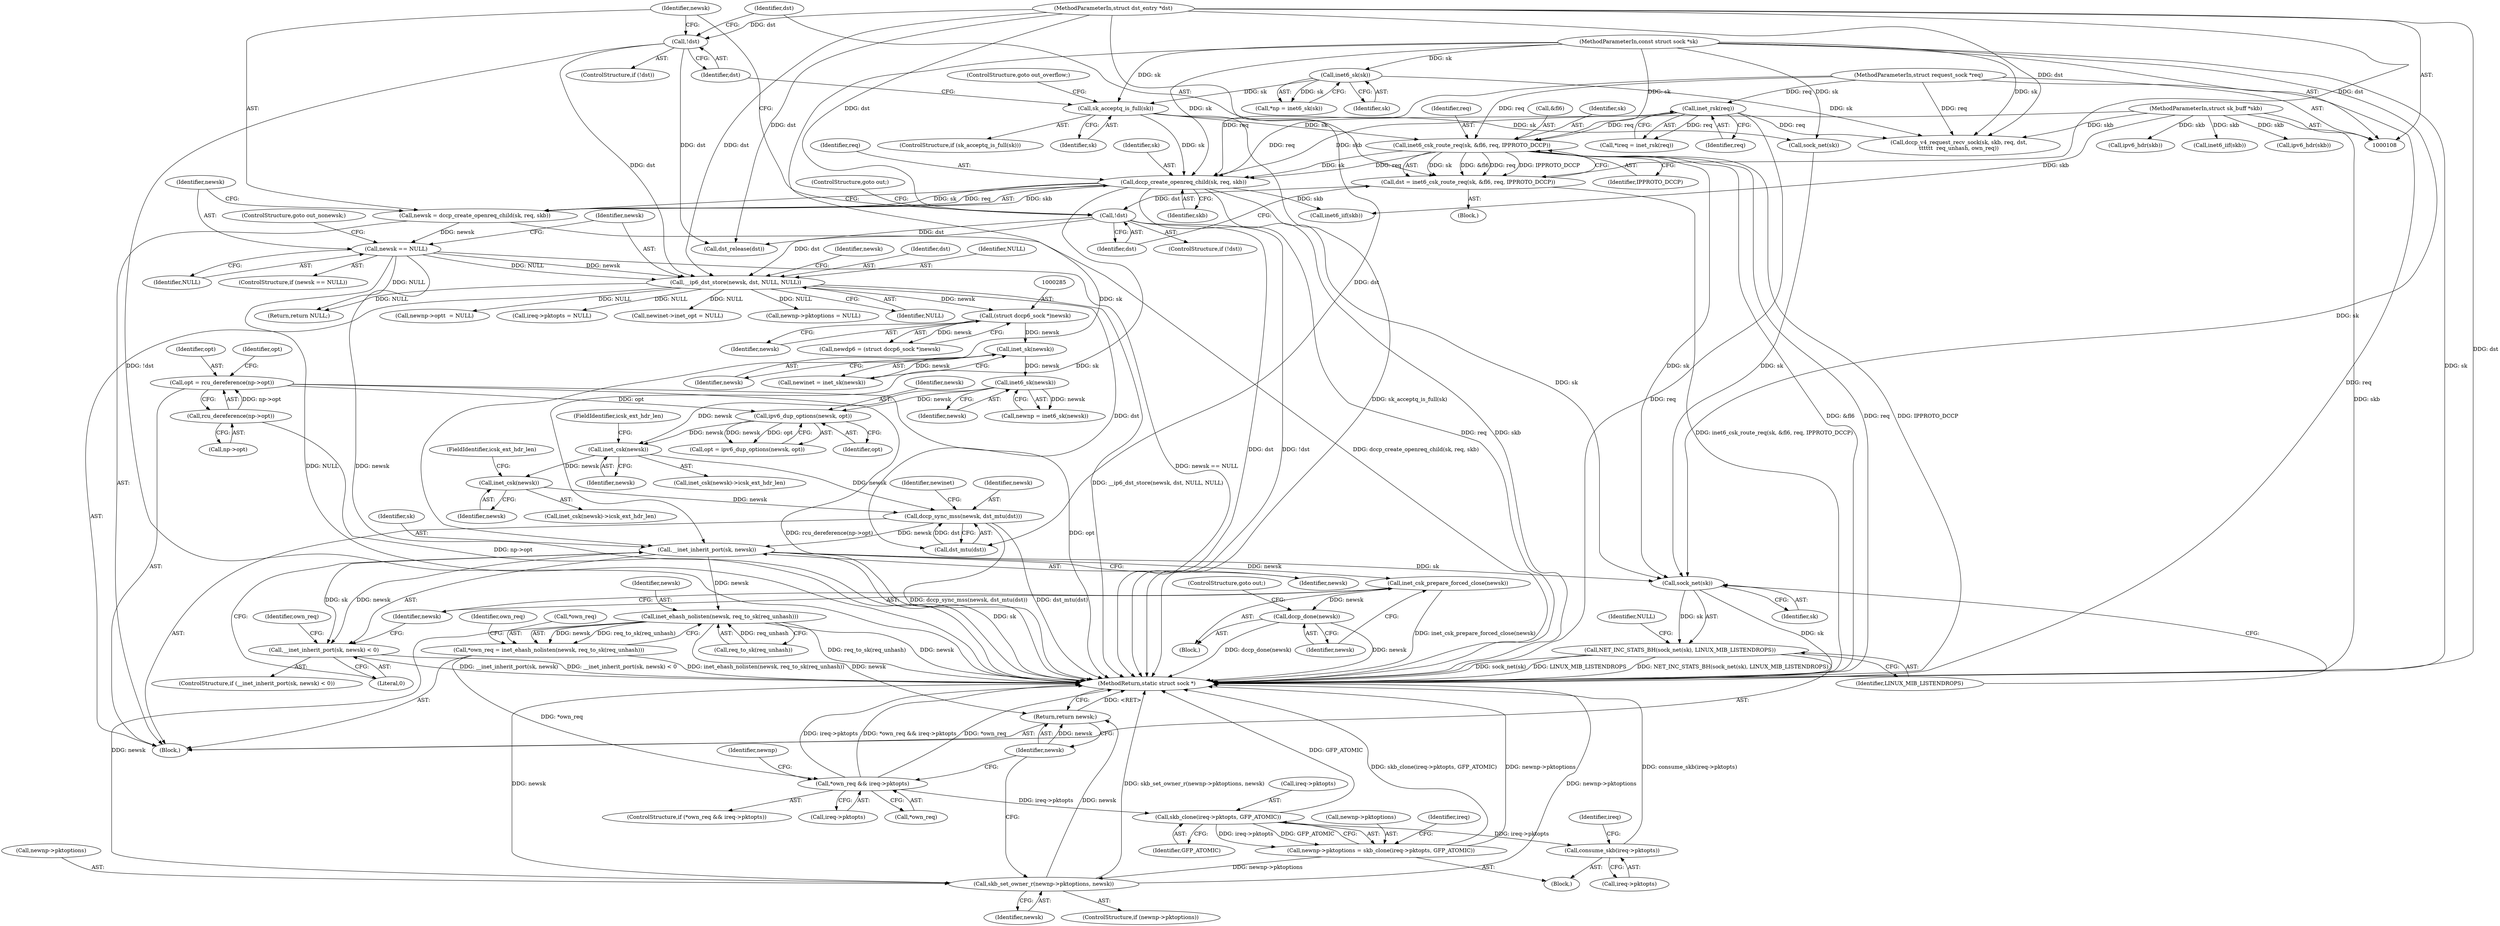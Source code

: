 digraph "0_linux_45f6fad84cc305103b28d73482b344d7f5b76f39_0@pointer" {
"1000405" [label="(Call,inet_csk(newsk))"];
"1000397" [label="(Call,inet_csk(newsk))"];
"1000387" [label="(Call,ipv6_dup_options(newsk, opt))"];
"1000301" [label="(Call,inet6_sk(newsk))"];
"1000289" [label="(Call,inet_sk(newsk))"];
"1000284" [label="(Call,(struct dccp6_sock *)newsk)"];
"1000263" [label="(Call,__ip6_dst_store(newsk, dst, NULL, NULL))"];
"1000259" [label="(Call,newsk == NULL)"];
"1000252" [label="(Call,newsk = dccp_create_openreq_child(sk, req, skb))"];
"1000254" [label="(Call,dccp_create_openreq_child(sk, req, skb))"];
"1000232" [label="(Call,sk_acceptq_is_full(sk))"];
"1000125" [label="(Call,inet6_sk(sk))"];
"1000109" [label="(MethodParameterIn,const struct sock *sk)"];
"1000242" [label="(Call,inet6_csk_route_req(sk, &fl6, req, IPPROTO_DCCP))"];
"1000119" [label="(Call,inet_rsk(req))"];
"1000111" [label="(MethodParameterIn,struct request_sock *req)"];
"1000110" [label="(MethodParameterIn,struct sk_buff *skb)"];
"1000236" [label="(Call,!dst)"];
"1000112" [label="(MethodParameterIn,struct dst_entry *dst)"];
"1000249" [label="(Call,!dst)"];
"1000240" [label="(Call,dst = inet6_csk_route_req(sk, &fl6, req, IPPROTO_DCCP))"];
"1000376" [label="(Call,opt = rcu_dereference(np->opt))"];
"1000378" [label="(Call,rcu_dereference(np->opt))"];
"1000415" [label="(Call,dccp_sync_mss(newsk, dst_mtu(dst)))"];
"1000435" [label="(Call,__inet_inherit_port(sk, newsk))"];
"1000434" [label="(Call,__inet_inherit_port(sk, newsk) < 0)"];
"1000440" [label="(Call,inet_csk_prepare_forced_close(newsk))"];
"1000442" [label="(Call,dccp_done(newsk))"];
"1000448" [label="(Call,inet_ehash_nolisten(newsk, req_to_sk(req_unhash)))"];
"1000445" [label="(Call,*own_req = inet_ehash_nolisten(newsk, req_to_sk(req_unhash)))"];
"1000453" [label="(Call,*own_req && ireq->pktopts)"];
"1000464" [label="(Call,skb_clone(ireq->pktopts, GFP_ATOMIC))"];
"1000460" [label="(Call,newnp->pktoptions = skb_clone(ireq->pktopts, GFP_ATOMIC))"];
"1000482" [label="(Call,skb_set_owner_r(newnp->pktoptions, newsk))"];
"1000487" [label="(Return,return newsk;)"];
"1000469" [label="(Call,consume_skb(ireq->pktopts))"];
"1000499" [label="(Call,sock_net(sk))"];
"1000498" [label="(Call,NET_INC_STATS_BH(sock_net(sk), LINUX_MIB_LISTENDROPS))"];
"1000465" [label="(Call,ireq->pktopts)"];
"1000241" [label="(Identifier,dst)"];
"1000438" [label="(Literal,0)"];
"1000385" [label="(Call,opt = ipv6_dup_options(newsk, opt))"];
"1000388" [label="(Identifier,newsk)"];
"1000491" [label="(Call,sock_net(sk))"];
"1000443" [label="(Identifier,newsk)"];
"1000252" [label="(Call,newsk = dccp_create_openreq_child(sk, req, skb))"];
"1000416" [label="(Identifier,newsk)"];
"1000406" [label="(Identifier,newsk)"];
"1000264" [label="(Identifier,newsk)"];
"1000399" [label="(FieldIdentifier,icsk_ext_hdr_len)"];
"1000257" [label="(Identifier,skb)"];
"1000503" [label="(Identifier,NULL)"];
"1000357" [label="(Call,newnp->opt\t  = NULL)"];
"1000417" [label="(Call,dst_mtu(dst))"];
"1000250" [label="(Identifier,dst)"];
"1000442" [label="(Call,dccp_done(newsk))"];
"1000498" [label="(Call,NET_INC_STATS_BH(sock_net(sk), LINUX_MIB_LISTENDROPS))"];
"1000302" [label="(Identifier,newsk)"];
"1000213" [label="(Call,inet6_iif(skb))"];
"1000233" [label="(Identifier,sk)"];
"1000301" [label="(Call,inet6_sk(newsk))"];
"1000405" [label="(Call,inet_csk(newsk))"];
"1000473" [label="(Call,ireq->pktopts = NULL)"];
"1000260" [label="(Identifier,newsk)"];
"1000456" [label="(Call,ireq->pktopts)"];
"1000450" [label="(Call,req_to_sk(req_unhash))"];
"1000109" [label="(MethodParameterIn,const struct sock *sk)"];
"1000434" [label="(Call,__inet_inherit_port(sk, newsk) < 0)"];
"1000470" [label="(Call,ireq->pktopts)"];
"1000246" [label="(Identifier,req)"];
"1000404" [label="(Call,inet_csk(newsk)->icsk_ext_hdr_len)"];
"1000486" [label="(Identifier,newsk)"];
"1000270" [label="(Identifier,newsk)"];
"1000460" [label="(Call,newnp->pktoptions = skb_clone(ireq->pktopts, GFP_ATOMIC))"];
"1000258" [label="(ControlStructure,if (newsk == NULL))"];
"1000299" [label="(Call,newnp = inet6_sk(newsk))"];
"1000336" [label="(Call,newinet->inet_opt = NULL)"];
"1000265" [label="(Identifier,dst)"];
"1000366" [label="(Call,inet6_iif(skb))"];
"1000123" [label="(Call,*np = inet6_sk(sk))"];
"1000286" [label="(Identifier,newsk)"];
"1000253" [label="(Identifier,newsk)"];
"1000115" [label="(Block,)"];
"1000433" [label="(ControlStructure,if (__inet_inherit_port(sk, newsk) < 0))"];
"1000119" [label="(Call,inet_rsk(req))"];
"1000439" [label="(Block,)"];
"1000261" [label="(Identifier,NULL)"];
"1000120" [label="(Identifier,req)"];
"1000415" [label="(Call,dccp_sync_mss(newsk, dst_mtu(dst)))"];
"1000500" [label="(Identifier,sk)"];
"1000259" [label="(Call,newsk == NULL)"];
"1000117" [label="(Call,*ireq = inet_rsk(req))"];
"1000376" [label="(Call,opt = rcu_dereference(np->opt))"];
"1000235" [label="(ControlStructure,if (!dst))"];
"1000387" [label="(Call,ipv6_dup_options(newsk, opt))"];
"1000284" [label="(Call,(struct dccp6_sock *)newsk)"];
"1000352" [label="(Call,newnp->pktoptions = NULL)"];
"1000242" [label="(Call,inet6_csk_route_req(sk, &fl6, req, IPPROTO_DCCP))"];
"1000282" [label="(Call,newdp6 = (struct dccp6_sock *)newsk)"];
"1000437" [label="(Identifier,newsk)"];
"1000446" [label="(Call,*own_req)"];
"1000287" [label="(Call,newinet = inet_sk(newsk))"];
"1000232" [label="(Call,sk_acceptq_is_full(sk))"];
"1000396" [label="(Call,inet_csk(newsk)->icsk_ext_hdr_len)"];
"1000448" [label="(Call,inet_ehash_nolisten(newsk, req_to_sk(req_unhash)))"];
"1000444" [label="(ControlStructure,goto out;)"];
"1000379" [label="(Call,np->opt)"];
"1000459" [label="(Block,)"];
"1000263" [label="(Call,__ip6_dst_store(newsk, dst, NULL, NULL))"];
"1000267" [label="(Identifier,NULL)"];
"1000452" [label="(ControlStructure,if (*own_req && ireq->pktopts))"];
"1000440" [label="(Call,inet_csk_prepare_forced_close(newsk))"];
"1000254" [label="(Call,dccp_create_openreq_child(sk, req, skb))"];
"1000455" [label="(Identifier,own_req)"];
"1000488" [label="(Identifier,newsk)"];
"1000461" [label="(Call,newnp->pktoptions)"];
"1000499" [label="(Call,sock_net(sk))"];
"1000141" [label="(Call,dccp_v4_request_recv_sock(sk, skb, req, dst,\n\t\t\t\t\t\t  req_unhash, own_req))"];
"1000435" [label="(Call,__inet_inherit_port(sk, newsk))"];
"1000383" [label="(Identifier,opt)"];
"1000447" [label="(Identifier,own_req)"];
"1000377" [label="(Identifier,opt)"];
"1000110" [label="(MethodParameterIn,struct sk_buff *skb)"];
"1000266" [label="(Identifier,NULL)"];
"1000240" [label="(Call,dst = inet6_csk_route_req(sk, &fl6, req, IPPROTO_DCCP))"];
"1000441" [label="(Identifier,newsk)"];
"1000234" [label="(ControlStructure,goto out_overflow;)"];
"1000475" [label="(Identifier,ireq)"];
"1000126" [label="(Identifier,sk)"];
"1000248" [label="(ControlStructure,if (!dst))"];
"1000468" [label="(Identifier,GFP_ATOMIC)"];
"1000244" [label="(Call,&fl6)"];
"1000478" [label="(ControlStructure,if (newnp->pktoptions))"];
"1000407" [label="(FieldIdentifier,icsk_ext_hdr_len)"];
"1000290" [label="(Identifier,newsk)"];
"1000112" [label="(MethodParameterIn,struct dst_entry *dst)"];
"1000483" [label="(Call,newnp->pktoptions)"];
"1000502" [label="(Return,return NULL;)"];
"1000238" [label="(Block,)"];
"1000445" [label="(Call,*own_req = inet_ehash_nolisten(newsk, req_to_sk(req_unhash)))"];
"1000495" [label="(Call,dst_release(dst))"];
"1000471" [label="(Identifier,ireq)"];
"1000449" [label="(Identifier,newsk)"];
"1000262" [label="(ControlStructure,goto out_nonewsk;)"];
"1000255" [label="(Identifier,sk)"];
"1000464" [label="(Call,skb_clone(ireq->pktopts, GFP_ATOMIC))"];
"1000289" [label="(Call,inet_sk(newsk))"];
"1000378" [label="(Call,rcu_dereference(np->opt))"];
"1000220" [label="(Call,ipv6_hdr(skb))"];
"1000436" [label="(Identifier,sk)"];
"1000454" [label="(Call,*own_req)"];
"1000469" [label="(Call,consume_skb(ireq->pktopts))"];
"1000389" [label="(Identifier,opt)"];
"1000125" [label="(Call,inet6_sk(sk))"];
"1000247" [label="(Identifier,IPPROTO_DCCP)"];
"1000251" [label="(ControlStructure,goto out;)"];
"1000256" [label="(Identifier,req)"];
"1000453" [label="(Call,*own_req && ireq->pktopts)"];
"1000397" [label="(Call,inet_csk(newsk))"];
"1000236" [label="(Call,!dst)"];
"1000501" [label="(Identifier,LINUX_MIB_LISTENDROPS)"];
"1000249" [label="(Call,!dst)"];
"1000487" [label="(Return,return newsk;)"];
"1000111" [label="(MethodParameterIn,struct request_sock *req)"];
"1000231" [label="(ControlStructure,if (sk_acceptq_is_full(sk)))"];
"1000373" [label="(Call,ipv6_hdr(skb))"];
"1000237" [label="(Identifier,dst)"];
"1000482" [label="(Call,skb_set_owner_r(newnp->pktoptions, newsk))"];
"1000243" [label="(Identifier,sk)"];
"1000504" [label="(MethodReturn,static struct sock *)"];
"1000421" [label="(Identifier,newinet)"];
"1000398" [label="(Identifier,newsk)"];
"1000462" [label="(Identifier,newnp)"];
"1000405" -> "1000404"  [label="AST: "];
"1000405" -> "1000406"  [label="CFG: "];
"1000406" -> "1000405"  [label="AST: "];
"1000407" -> "1000405"  [label="CFG: "];
"1000397" -> "1000405"  [label="DDG: newsk"];
"1000405" -> "1000415"  [label="DDG: newsk"];
"1000397" -> "1000396"  [label="AST: "];
"1000397" -> "1000398"  [label="CFG: "];
"1000398" -> "1000397"  [label="AST: "];
"1000399" -> "1000397"  [label="CFG: "];
"1000387" -> "1000397"  [label="DDG: newsk"];
"1000301" -> "1000397"  [label="DDG: newsk"];
"1000397" -> "1000415"  [label="DDG: newsk"];
"1000387" -> "1000385"  [label="AST: "];
"1000387" -> "1000389"  [label="CFG: "];
"1000388" -> "1000387"  [label="AST: "];
"1000389" -> "1000387"  [label="AST: "];
"1000385" -> "1000387"  [label="CFG: "];
"1000387" -> "1000385"  [label="DDG: newsk"];
"1000387" -> "1000385"  [label="DDG: opt"];
"1000301" -> "1000387"  [label="DDG: newsk"];
"1000376" -> "1000387"  [label="DDG: opt"];
"1000301" -> "1000299"  [label="AST: "];
"1000301" -> "1000302"  [label="CFG: "];
"1000302" -> "1000301"  [label="AST: "];
"1000299" -> "1000301"  [label="CFG: "];
"1000301" -> "1000299"  [label="DDG: newsk"];
"1000289" -> "1000301"  [label="DDG: newsk"];
"1000289" -> "1000287"  [label="AST: "];
"1000289" -> "1000290"  [label="CFG: "];
"1000290" -> "1000289"  [label="AST: "];
"1000287" -> "1000289"  [label="CFG: "];
"1000289" -> "1000287"  [label="DDG: newsk"];
"1000284" -> "1000289"  [label="DDG: newsk"];
"1000284" -> "1000282"  [label="AST: "];
"1000284" -> "1000286"  [label="CFG: "];
"1000285" -> "1000284"  [label="AST: "];
"1000286" -> "1000284"  [label="AST: "];
"1000282" -> "1000284"  [label="CFG: "];
"1000284" -> "1000282"  [label="DDG: newsk"];
"1000263" -> "1000284"  [label="DDG: newsk"];
"1000263" -> "1000115"  [label="AST: "];
"1000263" -> "1000267"  [label="CFG: "];
"1000264" -> "1000263"  [label="AST: "];
"1000265" -> "1000263"  [label="AST: "];
"1000266" -> "1000263"  [label="AST: "];
"1000267" -> "1000263"  [label="AST: "];
"1000270" -> "1000263"  [label="CFG: "];
"1000263" -> "1000504"  [label="DDG: __ip6_dst_store(newsk, dst, NULL, NULL)"];
"1000259" -> "1000263"  [label="DDG: newsk"];
"1000259" -> "1000263"  [label="DDG: NULL"];
"1000236" -> "1000263"  [label="DDG: dst"];
"1000249" -> "1000263"  [label="DDG: dst"];
"1000112" -> "1000263"  [label="DDG: dst"];
"1000263" -> "1000336"  [label="DDG: NULL"];
"1000263" -> "1000352"  [label="DDG: NULL"];
"1000263" -> "1000357"  [label="DDG: NULL"];
"1000263" -> "1000417"  [label="DDG: dst"];
"1000263" -> "1000473"  [label="DDG: NULL"];
"1000263" -> "1000502"  [label="DDG: NULL"];
"1000259" -> "1000258"  [label="AST: "];
"1000259" -> "1000261"  [label="CFG: "];
"1000260" -> "1000259"  [label="AST: "];
"1000261" -> "1000259"  [label="AST: "];
"1000262" -> "1000259"  [label="CFG: "];
"1000264" -> "1000259"  [label="CFG: "];
"1000259" -> "1000504"  [label="DDG: newsk == NULL"];
"1000259" -> "1000504"  [label="DDG: newsk"];
"1000259" -> "1000504"  [label="DDG: NULL"];
"1000252" -> "1000259"  [label="DDG: newsk"];
"1000259" -> "1000502"  [label="DDG: NULL"];
"1000252" -> "1000115"  [label="AST: "];
"1000252" -> "1000254"  [label="CFG: "];
"1000253" -> "1000252"  [label="AST: "];
"1000254" -> "1000252"  [label="AST: "];
"1000260" -> "1000252"  [label="CFG: "];
"1000252" -> "1000504"  [label="DDG: dccp_create_openreq_child(sk, req, skb)"];
"1000254" -> "1000252"  [label="DDG: sk"];
"1000254" -> "1000252"  [label="DDG: req"];
"1000254" -> "1000252"  [label="DDG: skb"];
"1000254" -> "1000257"  [label="CFG: "];
"1000255" -> "1000254"  [label="AST: "];
"1000256" -> "1000254"  [label="AST: "];
"1000257" -> "1000254"  [label="AST: "];
"1000254" -> "1000504"  [label="DDG: skb"];
"1000254" -> "1000504"  [label="DDG: req"];
"1000232" -> "1000254"  [label="DDG: sk"];
"1000242" -> "1000254"  [label="DDG: sk"];
"1000242" -> "1000254"  [label="DDG: req"];
"1000109" -> "1000254"  [label="DDG: sk"];
"1000119" -> "1000254"  [label="DDG: req"];
"1000111" -> "1000254"  [label="DDG: req"];
"1000110" -> "1000254"  [label="DDG: skb"];
"1000254" -> "1000366"  [label="DDG: skb"];
"1000254" -> "1000435"  [label="DDG: sk"];
"1000254" -> "1000499"  [label="DDG: sk"];
"1000232" -> "1000231"  [label="AST: "];
"1000232" -> "1000233"  [label="CFG: "];
"1000233" -> "1000232"  [label="AST: "];
"1000234" -> "1000232"  [label="CFG: "];
"1000237" -> "1000232"  [label="CFG: "];
"1000232" -> "1000504"  [label="DDG: sk_acceptq_is_full(sk)"];
"1000125" -> "1000232"  [label="DDG: sk"];
"1000109" -> "1000232"  [label="DDG: sk"];
"1000232" -> "1000242"  [label="DDG: sk"];
"1000232" -> "1000491"  [label="DDG: sk"];
"1000125" -> "1000123"  [label="AST: "];
"1000125" -> "1000126"  [label="CFG: "];
"1000126" -> "1000125"  [label="AST: "];
"1000123" -> "1000125"  [label="CFG: "];
"1000125" -> "1000123"  [label="DDG: sk"];
"1000109" -> "1000125"  [label="DDG: sk"];
"1000125" -> "1000141"  [label="DDG: sk"];
"1000109" -> "1000108"  [label="AST: "];
"1000109" -> "1000504"  [label="DDG: sk"];
"1000109" -> "1000141"  [label="DDG: sk"];
"1000109" -> "1000242"  [label="DDG: sk"];
"1000109" -> "1000435"  [label="DDG: sk"];
"1000109" -> "1000491"  [label="DDG: sk"];
"1000109" -> "1000499"  [label="DDG: sk"];
"1000242" -> "1000240"  [label="AST: "];
"1000242" -> "1000247"  [label="CFG: "];
"1000243" -> "1000242"  [label="AST: "];
"1000244" -> "1000242"  [label="AST: "];
"1000246" -> "1000242"  [label="AST: "];
"1000247" -> "1000242"  [label="AST: "];
"1000240" -> "1000242"  [label="CFG: "];
"1000242" -> "1000504"  [label="DDG: &fl6"];
"1000242" -> "1000504"  [label="DDG: req"];
"1000242" -> "1000504"  [label="DDG: IPPROTO_DCCP"];
"1000242" -> "1000240"  [label="DDG: sk"];
"1000242" -> "1000240"  [label="DDG: &fl6"];
"1000242" -> "1000240"  [label="DDG: req"];
"1000242" -> "1000240"  [label="DDG: IPPROTO_DCCP"];
"1000119" -> "1000242"  [label="DDG: req"];
"1000111" -> "1000242"  [label="DDG: req"];
"1000242" -> "1000499"  [label="DDG: sk"];
"1000119" -> "1000117"  [label="AST: "];
"1000119" -> "1000120"  [label="CFG: "];
"1000120" -> "1000119"  [label="AST: "];
"1000117" -> "1000119"  [label="CFG: "];
"1000119" -> "1000504"  [label="DDG: req"];
"1000119" -> "1000117"  [label="DDG: req"];
"1000111" -> "1000119"  [label="DDG: req"];
"1000119" -> "1000141"  [label="DDG: req"];
"1000111" -> "1000108"  [label="AST: "];
"1000111" -> "1000504"  [label="DDG: req"];
"1000111" -> "1000141"  [label="DDG: req"];
"1000110" -> "1000108"  [label="AST: "];
"1000110" -> "1000504"  [label="DDG: skb"];
"1000110" -> "1000141"  [label="DDG: skb"];
"1000110" -> "1000213"  [label="DDG: skb"];
"1000110" -> "1000220"  [label="DDG: skb"];
"1000110" -> "1000366"  [label="DDG: skb"];
"1000110" -> "1000373"  [label="DDG: skb"];
"1000236" -> "1000235"  [label="AST: "];
"1000236" -> "1000237"  [label="CFG: "];
"1000237" -> "1000236"  [label="AST: "];
"1000241" -> "1000236"  [label="CFG: "];
"1000253" -> "1000236"  [label="CFG: "];
"1000236" -> "1000504"  [label="DDG: !dst"];
"1000112" -> "1000236"  [label="DDG: dst"];
"1000236" -> "1000495"  [label="DDG: dst"];
"1000112" -> "1000108"  [label="AST: "];
"1000112" -> "1000504"  [label="DDG: dst"];
"1000112" -> "1000141"  [label="DDG: dst"];
"1000112" -> "1000240"  [label="DDG: dst"];
"1000112" -> "1000249"  [label="DDG: dst"];
"1000112" -> "1000417"  [label="DDG: dst"];
"1000112" -> "1000495"  [label="DDG: dst"];
"1000249" -> "1000248"  [label="AST: "];
"1000249" -> "1000250"  [label="CFG: "];
"1000250" -> "1000249"  [label="AST: "];
"1000251" -> "1000249"  [label="CFG: "];
"1000253" -> "1000249"  [label="CFG: "];
"1000249" -> "1000504"  [label="DDG: dst"];
"1000249" -> "1000504"  [label="DDG: !dst"];
"1000240" -> "1000249"  [label="DDG: dst"];
"1000249" -> "1000495"  [label="DDG: dst"];
"1000240" -> "1000238"  [label="AST: "];
"1000241" -> "1000240"  [label="AST: "];
"1000250" -> "1000240"  [label="CFG: "];
"1000240" -> "1000504"  [label="DDG: inet6_csk_route_req(sk, &fl6, req, IPPROTO_DCCP)"];
"1000376" -> "1000115"  [label="AST: "];
"1000376" -> "1000378"  [label="CFG: "];
"1000377" -> "1000376"  [label="AST: "];
"1000378" -> "1000376"  [label="AST: "];
"1000383" -> "1000376"  [label="CFG: "];
"1000376" -> "1000504"  [label="DDG: opt"];
"1000376" -> "1000504"  [label="DDG: rcu_dereference(np->opt)"];
"1000378" -> "1000376"  [label="DDG: np->opt"];
"1000378" -> "1000379"  [label="CFG: "];
"1000379" -> "1000378"  [label="AST: "];
"1000378" -> "1000504"  [label="DDG: np->opt"];
"1000415" -> "1000115"  [label="AST: "];
"1000415" -> "1000417"  [label="CFG: "];
"1000416" -> "1000415"  [label="AST: "];
"1000417" -> "1000415"  [label="AST: "];
"1000421" -> "1000415"  [label="CFG: "];
"1000415" -> "1000504"  [label="DDG: dccp_sync_mss(newsk, dst_mtu(dst))"];
"1000415" -> "1000504"  [label="DDG: dst_mtu(dst)"];
"1000417" -> "1000415"  [label="DDG: dst"];
"1000415" -> "1000435"  [label="DDG: newsk"];
"1000435" -> "1000434"  [label="AST: "];
"1000435" -> "1000437"  [label="CFG: "];
"1000436" -> "1000435"  [label="AST: "];
"1000437" -> "1000435"  [label="AST: "];
"1000438" -> "1000435"  [label="CFG: "];
"1000435" -> "1000504"  [label="DDG: sk"];
"1000435" -> "1000434"  [label="DDG: sk"];
"1000435" -> "1000434"  [label="DDG: newsk"];
"1000435" -> "1000440"  [label="DDG: newsk"];
"1000435" -> "1000448"  [label="DDG: newsk"];
"1000435" -> "1000499"  [label="DDG: sk"];
"1000434" -> "1000433"  [label="AST: "];
"1000434" -> "1000438"  [label="CFG: "];
"1000438" -> "1000434"  [label="AST: "];
"1000441" -> "1000434"  [label="CFG: "];
"1000447" -> "1000434"  [label="CFG: "];
"1000434" -> "1000504"  [label="DDG: __inet_inherit_port(sk, newsk) < 0"];
"1000434" -> "1000504"  [label="DDG: __inet_inherit_port(sk, newsk)"];
"1000440" -> "1000439"  [label="AST: "];
"1000440" -> "1000441"  [label="CFG: "];
"1000441" -> "1000440"  [label="AST: "];
"1000443" -> "1000440"  [label="CFG: "];
"1000440" -> "1000504"  [label="DDG: inet_csk_prepare_forced_close(newsk)"];
"1000440" -> "1000442"  [label="DDG: newsk"];
"1000442" -> "1000439"  [label="AST: "];
"1000442" -> "1000443"  [label="CFG: "];
"1000443" -> "1000442"  [label="AST: "];
"1000444" -> "1000442"  [label="CFG: "];
"1000442" -> "1000504"  [label="DDG: dccp_done(newsk)"];
"1000442" -> "1000504"  [label="DDG: newsk"];
"1000448" -> "1000445"  [label="AST: "];
"1000448" -> "1000450"  [label="CFG: "];
"1000449" -> "1000448"  [label="AST: "];
"1000450" -> "1000448"  [label="AST: "];
"1000445" -> "1000448"  [label="CFG: "];
"1000448" -> "1000504"  [label="DDG: req_to_sk(req_unhash)"];
"1000448" -> "1000504"  [label="DDG: newsk"];
"1000448" -> "1000445"  [label="DDG: newsk"];
"1000448" -> "1000445"  [label="DDG: req_to_sk(req_unhash)"];
"1000450" -> "1000448"  [label="DDG: req_unhash"];
"1000448" -> "1000482"  [label="DDG: newsk"];
"1000448" -> "1000487"  [label="DDG: newsk"];
"1000445" -> "1000115"  [label="AST: "];
"1000446" -> "1000445"  [label="AST: "];
"1000455" -> "1000445"  [label="CFG: "];
"1000445" -> "1000504"  [label="DDG: inet_ehash_nolisten(newsk, req_to_sk(req_unhash))"];
"1000445" -> "1000453"  [label="DDG: *own_req"];
"1000453" -> "1000452"  [label="AST: "];
"1000453" -> "1000454"  [label="CFG: "];
"1000453" -> "1000456"  [label="CFG: "];
"1000454" -> "1000453"  [label="AST: "];
"1000456" -> "1000453"  [label="AST: "];
"1000462" -> "1000453"  [label="CFG: "];
"1000488" -> "1000453"  [label="CFG: "];
"1000453" -> "1000504"  [label="DDG: *own_req && ireq->pktopts"];
"1000453" -> "1000504"  [label="DDG: *own_req"];
"1000453" -> "1000504"  [label="DDG: ireq->pktopts"];
"1000453" -> "1000464"  [label="DDG: ireq->pktopts"];
"1000464" -> "1000460"  [label="AST: "];
"1000464" -> "1000468"  [label="CFG: "];
"1000465" -> "1000464"  [label="AST: "];
"1000468" -> "1000464"  [label="AST: "];
"1000460" -> "1000464"  [label="CFG: "];
"1000464" -> "1000504"  [label="DDG: GFP_ATOMIC"];
"1000464" -> "1000460"  [label="DDG: ireq->pktopts"];
"1000464" -> "1000460"  [label="DDG: GFP_ATOMIC"];
"1000464" -> "1000469"  [label="DDG: ireq->pktopts"];
"1000460" -> "1000459"  [label="AST: "];
"1000461" -> "1000460"  [label="AST: "];
"1000471" -> "1000460"  [label="CFG: "];
"1000460" -> "1000504"  [label="DDG: newnp->pktoptions"];
"1000460" -> "1000504"  [label="DDG: skb_clone(ireq->pktopts, GFP_ATOMIC)"];
"1000460" -> "1000482"  [label="DDG: newnp->pktoptions"];
"1000482" -> "1000478"  [label="AST: "];
"1000482" -> "1000486"  [label="CFG: "];
"1000483" -> "1000482"  [label="AST: "];
"1000486" -> "1000482"  [label="AST: "];
"1000488" -> "1000482"  [label="CFG: "];
"1000482" -> "1000504"  [label="DDG: newsk"];
"1000482" -> "1000504"  [label="DDG: newnp->pktoptions"];
"1000482" -> "1000504"  [label="DDG: skb_set_owner_r(newnp->pktoptions, newsk)"];
"1000482" -> "1000487"  [label="DDG: newsk"];
"1000487" -> "1000115"  [label="AST: "];
"1000487" -> "1000488"  [label="CFG: "];
"1000488" -> "1000487"  [label="AST: "];
"1000504" -> "1000487"  [label="CFG: "];
"1000487" -> "1000504"  [label="DDG: <RET>"];
"1000488" -> "1000487"  [label="DDG: newsk"];
"1000469" -> "1000459"  [label="AST: "];
"1000469" -> "1000470"  [label="CFG: "];
"1000470" -> "1000469"  [label="AST: "];
"1000475" -> "1000469"  [label="CFG: "];
"1000469" -> "1000504"  [label="DDG: consume_skb(ireq->pktopts)"];
"1000499" -> "1000498"  [label="AST: "];
"1000499" -> "1000500"  [label="CFG: "];
"1000500" -> "1000499"  [label="AST: "];
"1000501" -> "1000499"  [label="CFG: "];
"1000499" -> "1000504"  [label="DDG: sk"];
"1000499" -> "1000498"  [label="DDG: sk"];
"1000491" -> "1000499"  [label="DDG: sk"];
"1000498" -> "1000115"  [label="AST: "];
"1000498" -> "1000501"  [label="CFG: "];
"1000501" -> "1000498"  [label="AST: "];
"1000503" -> "1000498"  [label="CFG: "];
"1000498" -> "1000504"  [label="DDG: NET_INC_STATS_BH(sock_net(sk), LINUX_MIB_LISTENDROPS)"];
"1000498" -> "1000504"  [label="DDG: sock_net(sk)"];
"1000498" -> "1000504"  [label="DDG: LINUX_MIB_LISTENDROPS"];
}
